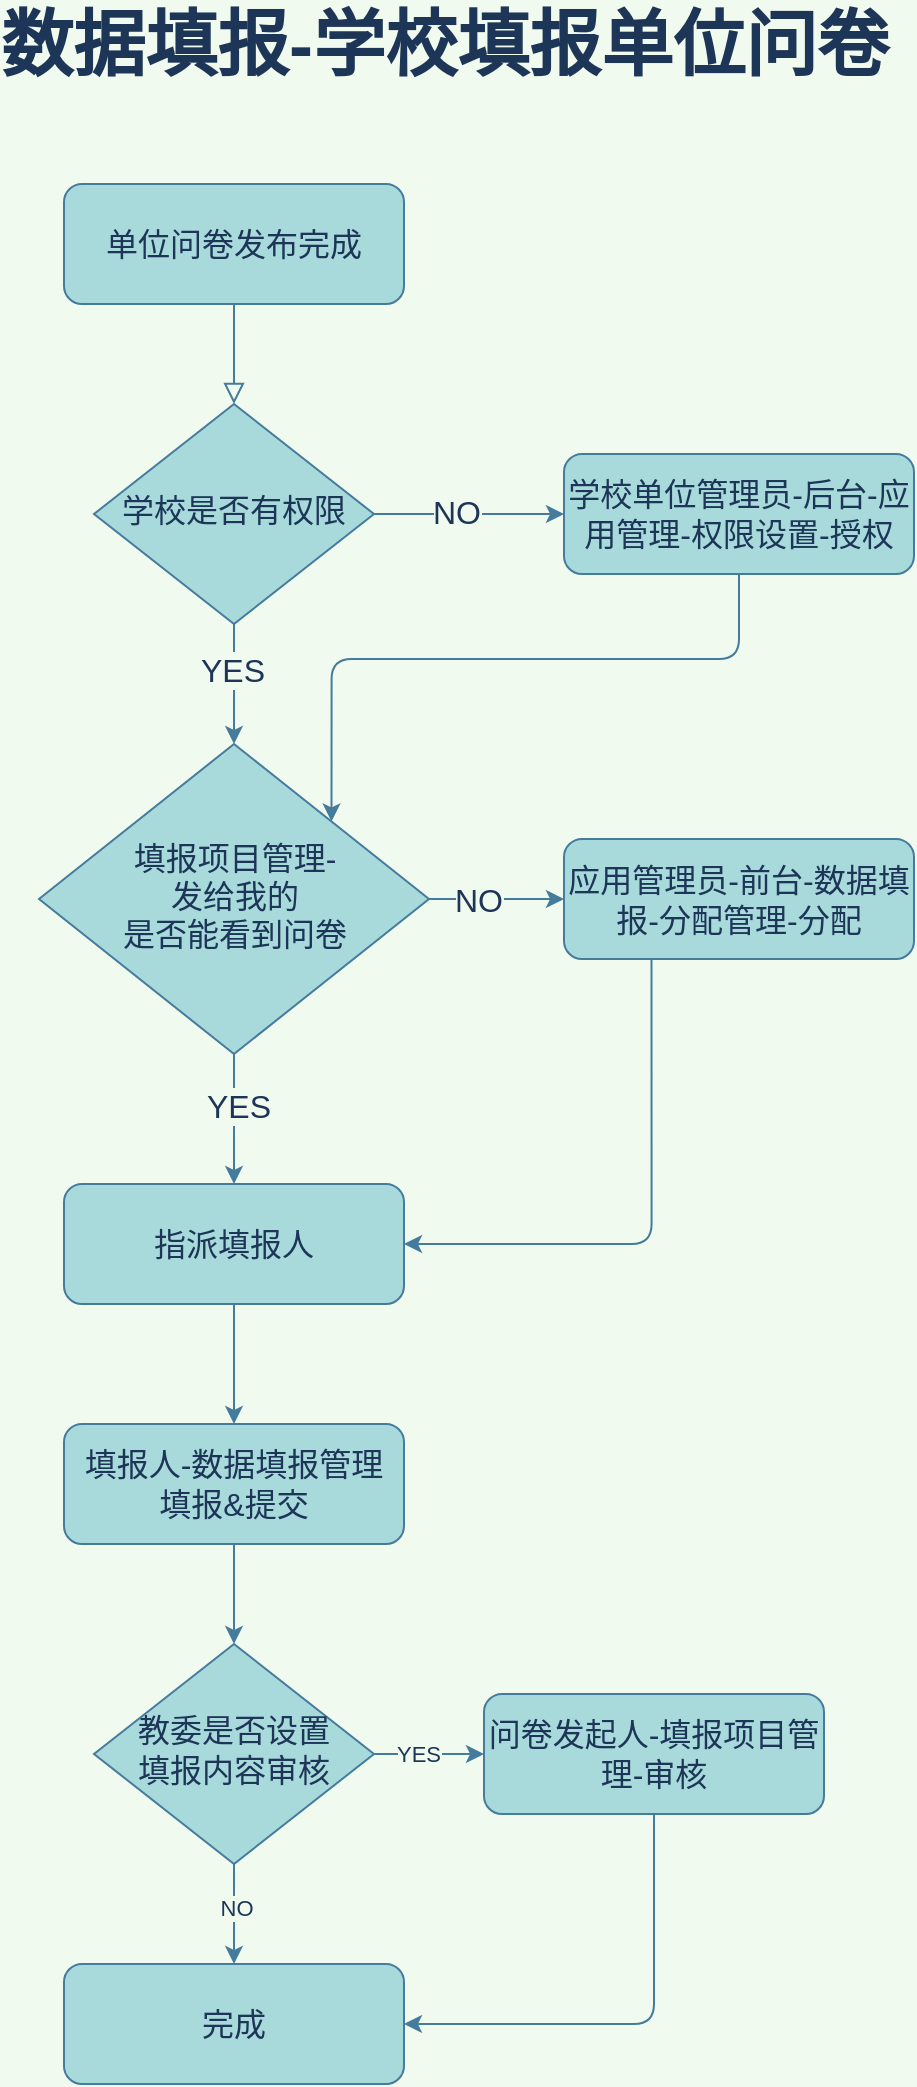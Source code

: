 <mxfile version="16.1.2" type="device"><diagram id="C5RBs43oDa-KdzZeNtuy" name="Page-1"><mxGraphModel dx="1102" dy="1025" grid="1" gridSize="10" guides="1" tooltips="1" connect="1" arrows="1" fold="1" page="1" pageScale="1" pageWidth="827" pageHeight="1169" background="#F1FAEE" math="0" shadow="0"><root><mxCell id="WIyWlLk6GJQsqaUBKTNV-0"/><mxCell id="WIyWlLk6GJQsqaUBKTNV-1" parent="WIyWlLk6GJQsqaUBKTNV-0"/><mxCell id="WIyWlLk6GJQsqaUBKTNV-2" value="" style="rounded=0;html=1;jettySize=auto;orthogonalLoop=1;fontSize=11;endArrow=block;endFill=0;endSize=8;strokeWidth=1;shadow=0;labelBackgroundColor=none;edgeStyle=orthogonalEdgeStyle;strokeColor=#457B9D;fontColor=#1D3557;" parent="WIyWlLk6GJQsqaUBKTNV-1" source="WIyWlLk6GJQsqaUBKTNV-3" target="WIyWlLk6GJQsqaUBKTNV-6" edge="1"><mxGeometry relative="1" as="geometry"/></mxCell><mxCell id="WIyWlLk6GJQsqaUBKTNV-3" value="单位问卷发布完成" style="rounded=1;whiteSpace=wrap;html=1;fontSize=16;glass=0;strokeWidth=1;shadow=0;fillColor=#A8DADC;strokeColor=#457B9D;fontColor=#1D3557;" parent="WIyWlLk6GJQsqaUBKTNV-1" vertex="1"><mxGeometry x="190" y="170" width="170" height="60" as="geometry"/></mxCell><mxCell id="AorEimFv4YqgHCdWj0TQ-10" value="" style="edgeStyle=orthogonalEdgeStyle;curved=0;rounded=1;sketch=0;orthogonalLoop=1;jettySize=auto;html=1;fontSize=16;fontColor=#1D3557;strokeColor=#457B9D;fillColor=#A8DADC;labelBackgroundColor=#F1FAEE;" parent="WIyWlLk6GJQsqaUBKTNV-1" source="WIyWlLk6GJQsqaUBKTNV-6" target="AorEimFv4YqgHCdWj0TQ-1" edge="1"><mxGeometry relative="1" as="geometry"/></mxCell><mxCell id="AorEimFv4YqgHCdWj0TQ-11" value="NO" style="edgeLabel;html=1;align=center;verticalAlign=middle;resizable=0;points=[];fontSize=16;fontColor=#1D3557;labelBackgroundColor=#F1FAEE;" parent="AorEimFv4YqgHCdWj0TQ-10" vertex="1" connectable="0"><mxGeometry x="-0.137" y="1" relative="1" as="geometry"><mxPoint as="offset"/></mxGeometry></mxCell><mxCell id="AorEimFv4YqgHCdWj0TQ-16" value="" style="edgeStyle=orthogonalEdgeStyle;curved=0;rounded=1;sketch=0;orthogonalLoop=1;jettySize=auto;html=1;fontColor=#1D3557;strokeColor=#457B9D;fillColor=#A8DADC;labelBackgroundColor=#F1FAEE;" parent="WIyWlLk6GJQsqaUBKTNV-1" source="WIyWlLk6GJQsqaUBKTNV-6" target="AorEimFv4YqgHCdWj0TQ-15" edge="1"><mxGeometry relative="1" as="geometry"/></mxCell><mxCell id="AorEimFv4YqgHCdWj0TQ-17" value="YES" style="edgeLabel;html=1;align=center;verticalAlign=middle;resizable=0;points=[];fontColor=#1D3557;fontSize=16;labelBackgroundColor=#F1FAEE;" parent="AorEimFv4YqgHCdWj0TQ-16" vertex="1" connectable="0"><mxGeometry x="-0.231" y="-1" relative="1" as="geometry"><mxPoint as="offset"/></mxGeometry></mxCell><mxCell id="WIyWlLk6GJQsqaUBKTNV-6" value="学校是否有权限" style="rhombus;whiteSpace=wrap;html=1;shadow=0;fontFamily=Helvetica;fontSize=16;align=center;strokeWidth=1;spacing=6;spacingTop=-4;fillColor=#A8DADC;strokeColor=#457B9D;fontColor=#1D3557;" parent="WIyWlLk6GJQsqaUBKTNV-1" vertex="1"><mxGeometry x="205" y="280" width="140" height="110" as="geometry"/></mxCell><mxCell id="AorEimFv4YqgHCdWj0TQ-27" style="edgeStyle=orthogonalEdgeStyle;curved=0;rounded=1;sketch=0;orthogonalLoop=1;jettySize=auto;html=1;exitX=0.25;exitY=1;exitDx=0;exitDy=0;entryX=1;entryY=0.5;entryDx=0;entryDy=0;fontColor=#1D3557;strokeColor=#457B9D;fillColor=#A8DADC;labelBackgroundColor=#F1FAEE;" parent="WIyWlLk6GJQsqaUBKTNV-1" source="AorEimFv4YqgHCdWj0TQ-0" target="AorEimFv4YqgHCdWj0TQ-12" edge="1"><mxGeometry relative="1" as="geometry"/></mxCell><mxCell id="AorEimFv4YqgHCdWj0TQ-0" value="应用管理员-前台-数据填报-分配管理-分配" style="rounded=1;whiteSpace=wrap;html=1;fontSize=16;glass=0;strokeWidth=1;shadow=0;fillColor=#A8DADC;strokeColor=#457B9D;fontColor=#1D3557;" parent="WIyWlLk6GJQsqaUBKTNV-1" vertex="1"><mxGeometry x="440" y="497.5" width="175" height="60" as="geometry"/></mxCell><mxCell id="7WutZ8NNf_JKSmzKKCG3-5" style="edgeStyle=orthogonalEdgeStyle;curved=0;rounded=1;sketch=0;orthogonalLoop=1;jettySize=auto;html=1;exitX=0.5;exitY=1;exitDx=0;exitDy=0;entryX=1;entryY=0;entryDx=0;entryDy=0;fontColor=#1D3557;strokeColor=#457B9D;fillColor=#A8DADC;labelBackgroundColor=#F1FAEE;" parent="WIyWlLk6GJQsqaUBKTNV-1" source="AorEimFv4YqgHCdWj0TQ-1" target="AorEimFv4YqgHCdWj0TQ-15" edge="1"><mxGeometry relative="1" as="geometry"/></mxCell><mxCell id="AorEimFv4YqgHCdWj0TQ-1" value="学校单位管理员-后台-应用管理-权限设置-授权" style="rounded=1;whiteSpace=wrap;html=1;fontSize=16;glass=0;strokeWidth=1;shadow=0;fillColor=#A8DADC;strokeColor=#457B9D;fontColor=#1D3557;" parent="WIyWlLk6GJQsqaUBKTNV-1" vertex="1"><mxGeometry x="440" y="305" width="175" height="60" as="geometry"/></mxCell><mxCell id="AorEimFv4YqgHCdWj0TQ-28" value="" style="edgeStyle=orthogonalEdgeStyle;curved=0;rounded=1;sketch=0;orthogonalLoop=1;jettySize=auto;html=1;fontColor=#1D3557;strokeColor=#457B9D;fillColor=#A8DADC;labelBackgroundColor=#F1FAEE;" parent="WIyWlLk6GJQsqaUBKTNV-1" source="AorEimFv4YqgHCdWj0TQ-12" target="AorEimFv4YqgHCdWj0TQ-13" edge="1"><mxGeometry relative="1" as="geometry"/></mxCell><mxCell id="AorEimFv4YqgHCdWj0TQ-12" value="指派填报人" style="rounded=1;whiteSpace=wrap;html=1;fontSize=16;glass=0;strokeWidth=1;shadow=0;fillColor=#A8DADC;strokeColor=#457B9D;fontColor=#1D3557;" parent="WIyWlLk6GJQsqaUBKTNV-1" vertex="1"><mxGeometry x="190" y="670" width="170" height="60" as="geometry"/></mxCell><mxCell id="7WutZ8NNf_JKSmzKKCG3-16" value="" style="edgeStyle=orthogonalEdgeStyle;curved=0;rounded=1;sketch=0;orthogonalLoop=1;jettySize=auto;html=1;fontColor=#1D3557;strokeColor=#457B9D;fillColor=#A8DADC;labelBackgroundColor=#F1FAEE;" parent="WIyWlLk6GJQsqaUBKTNV-1" source="AorEimFv4YqgHCdWj0TQ-13" target="7WutZ8NNf_JKSmzKKCG3-8" edge="1"><mxGeometry relative="1" as="geometry"/></mxCell><mxCell id="AorEimFv4YqgHCdWj0TQ-13" value="填报人-数据填报管理&lt;br&gt;填报&amp;amp;提交" style="rounded=1;whiteSpace=wrap;html=1;fontSize=16;glass=0;strokeWidth=1;shadow=0;fillColor=#A8DADC;strokeColor=#457B9D;fontColor=#1D3557;" parent="WIyWlLk6GJQsqaUBKTNV-1" vertex="1"><mxGeometry x="190" y="790" width="170" height="60" as="geometry"/></mxCell><mxCell id="AorEimFv4YqgHCdWj0TQ-18" value="" style="edgeStyle=orthogonalEdgeStyle;curved=0;rounded=1;sketch=0;orthogonalLoop=1;jettySize=auto;html=1;fontSize=16;fontColor=#1D3557;strokeColor=#457B9D;fillColor=#A8DADC;labelBackgroundColor=#F1FAEE;" parent="WIyWlLk6GJQsqaUBKTNV-1" source="AorEimFv4YqgHCdWj0TQ-15" target="AorEimFv4YqgHCdWj0TQ-0" edge="1"><mxGeometry relative="1" as="geometry"/></mxCell><mxCell id="AorEimFv4YqgHCdWj0TQ-21" value="NO" style="edgeLabel;html=1;align=center;verticalAlign=middle;resizable=0;points=[];fontSize=16;fontColor=#1D3557;labelBackgroundColor=#F1FAEE;" parent="AorEimFv4YqgHCdWj0TQ-18" vertex="1" connectable="0"><mxGeometry x="-0.277" relative="1" as="geometry"><mxPoint as="offset"/></mxGeometry></mxCell><mxCell id="AorEimFv4YqgHCdWj0TQ-19" value="" style="edgeStyle=orthogonalEdgeStyle;curved=0;rounded=1;sketch=0;orthogonalLoop=1;jettySize=auto;html=1;fontSize=16;fontColor=#1D3557;strokeColor=#457B9D;fillColor=#A8DADC;labelBackgroundColor=#F1FAEE;" parent="WIyWlLk6GJQsqaUBKTNV-1" source="AorEimFv4YqgHCdWj0TQ-15" target="AorEimFv4YqgHCdWj0TQ-12" edge="1"><mxGeometry relative="1" as="geometry"/></mxCell><mxCell id="AorEimFv4YqgHCdWj0TQ-23" value="YES" style="edgeLabel;html=1;align=center;verticalAlign=middle;resizable=0;points=[];fontSize=16;fontColor=#1D3557;labelBackgroundColor=#F1FAEE;" parent="AorEimFv4YqgHCdWj0TQ-19" vertex="1" connectable="0"><mxGeometry x="-0.208" y="2" relative="1" as="geometry"><mxPoint as="offset"/></mxGeometry></mxCell><mxCell id="AorEimFv4YqgHCdWj0TQ-15" value="填报项目管理-&lt;br&gt;发给我的&lt;br&gt;是否能看到问卷" style="rhombus;whiteSpace=wrap;html=1;shadow=0;fontFamily=Helvetica;fontSize=16;align=center;strokeWidth=1;spacing=6;spacingTop=-4;fillColor=#A8DADC;strokeColor=#457B9D;fontColor=#1D3557;" parent="WIyWlLk6GJQsqaUBKTNV-1" vertex="1"><mxGeometry x="177.5" y="450" width="195" height="155" as="geometry"/></mxCell><mxCell id="AorEimFv4YqgHCdWj0TQ-31" value="&lt;font style=&quot;font-size: 36px&quot;&gt;数据填报-学校填报单位问卷&lt;/font&gt;" style="text;strokeColor=none;fillColor=none;html=1;fontSize=24;fontStyle=1;verticalAlign=middle;align=center;rounded=0;sketch=0;fontColor=#1D3557;" parent="WIyWlLk6GJQsqaUBKTNV-1" vertex="1"><mxGeometry x="330" y="80" width="100" height="40" as="geometry"/></mxCell><mxCell id="7WutZ8NNf_JKSmzKKCG3-10" value="" style="edgeStyle=orthogonalEdgeStyle;curved=0;rounded=1;sketch=0;orthogonalLoop=1;jettySize=auto;html=1;fontColor=#1D3557;strokeColor=#457B9D;fillColor=#A8DADC;labelBackgroundColor=#F1FAEE;" parent="WIyWlLk6GJQsqaUBKTNV-1" source="7WutZ8NNf_JKSmzKKCG3-8" target="7WutZ8NNf_JKSmzKKCG3-9" edge="1"><mxGeometry relative="1" as="geometry"/></mxCell><mxCell id="7WutZ8NNf_JKSmzKKCG3-12" value="NO" style="edgeLabel;html=1;align=center;verticalAlign=middle;resizable=0;points=[];fontColor=#1D3557;labelBackgroundColor=#F1FAEE;" parent="7WutZ8NNf_JKSmzKKCG3-10" vertex="1" connectable="0"><mxGeometry x="-0.15" y="1" relative="1" as="geometry"><mxPoint as="offset"/></mxGeometry></mxCell><mxCell id="7WutZ8NNf_JKSmzKKCG3-14" value="" style="edgeStyle=orthogonalEdgeStyle;curved=0;rounded=1;sketch=0;orthogonalLoop=1;jettySize=auto;html=1;fontColor=#1D3557;strokeColor=#457B9D;fillColor=#A8DADC;labelBackgroundColor=#F1FAEE;" parent="WIyWlLk6GJQsqaUBKTNV-1" source="7WutZ8NNf_JKSmzKKCG3-8" target="7WutZ8NNf_JKSmzKKCG3-13" edge="1"><mxGeometry relative="1" as="geometry"/></mxCell><mxCell id="7WutZ8NNf_JKSmzKKCG3-15" value="YES" style="edgeLabel;html=1;align=center;verticalAlign=middle;resizable=0;points=[];fontColor=#1D3557;labelBackgroundColor=#F1FAEE;" parent="7WutZ8NNf_JKSmzKKCG3-14" vertex="1" connectable="0"><mxGeometry x="-0.216" relative="1" as="geometry"><mxPoint as="offset"/></mxGeometry></mxCell><mxCell id="7WutZ8NNf_JKSmzKKCG3-8" value="教委是否设置&lt;br&gt;填报内容审核" style="rhombus;whiteSpace=wrap;html=1;shadow=0;fontFamily=Helvetica;fontSize=16;align=center;strokeWidth=1;spacing=6;spacingTop=-4;fillColor=#A8DADC;strokeColor=#457B9D;fontColor=#1D3557;" parent="WIyWlLk6GJQsqaUBKTNV-1" vertex="1"><mxGeometry x="205" y="900" width="140" height="110" as="geometry"/></mxCell><mxCell id="7WutZ8NNf_JKSmzKKCG3-9" value="完成" style="rounded=1;whiteSpace=wrap;html=1;fontSize=16;glass=0;strokeWidth=1;shadow=0;fillColor=#A8DADC;strokeColor=#457B9D;fontColor=#1D3557;" parent="WIyWlLk6GJQsqaUBKTNV-1" vertex="1"><mxGeometry x="190" y="1060" width="170" height="60" as="geometry"/></mxCell><mxCell id="7WutZ8NNf_JKSmzKKCG3-17" style="edgeStyle=orthogonalEdgeStyle;curved=0;rounded=1;sketch=0;orthogonalLoop=1;jettySize=auto;html=1;exitX=0.5;exitY=1;exitDx=0;exitDy=0;entryX=1;entryY=0.5;entryDx=0;entryDy=0;fontColor=#1D3557;strokeColor=#457B9D;fillColor=#A8DADC;labelBackgroundColor=#F1FAEE;" parent="WIyWlLk6GJQsqaUBKTNV-1" source="7WutZ8NNf_JKSmzKKCG3-13" target="7WutZ8NNf_JKSmzKKCG3-9" edge="1"><mxGeometry relative="1" as="geometry"/></mxCell><mxCell id="7WutZ8NNf_JKSmzKKCG3-13" value="问卷发起人-填报项目管理-审核" style="rounded=1;whiteSpace=wrap;html=1;fontSize=16;glass=0;strokeWidth=1;shadow=0;fillColor=#A8DADC;strokeColor=#457B9D;fontColor=#1D3557;" parent="WIyWlLk6GJQsqaUBKTNV-1" vertex="1"><mxGeometry x="400" y="925" width="170" height="60" as="geometry"/></mxCell></root></mxGraphModel></diagram></mxfile>